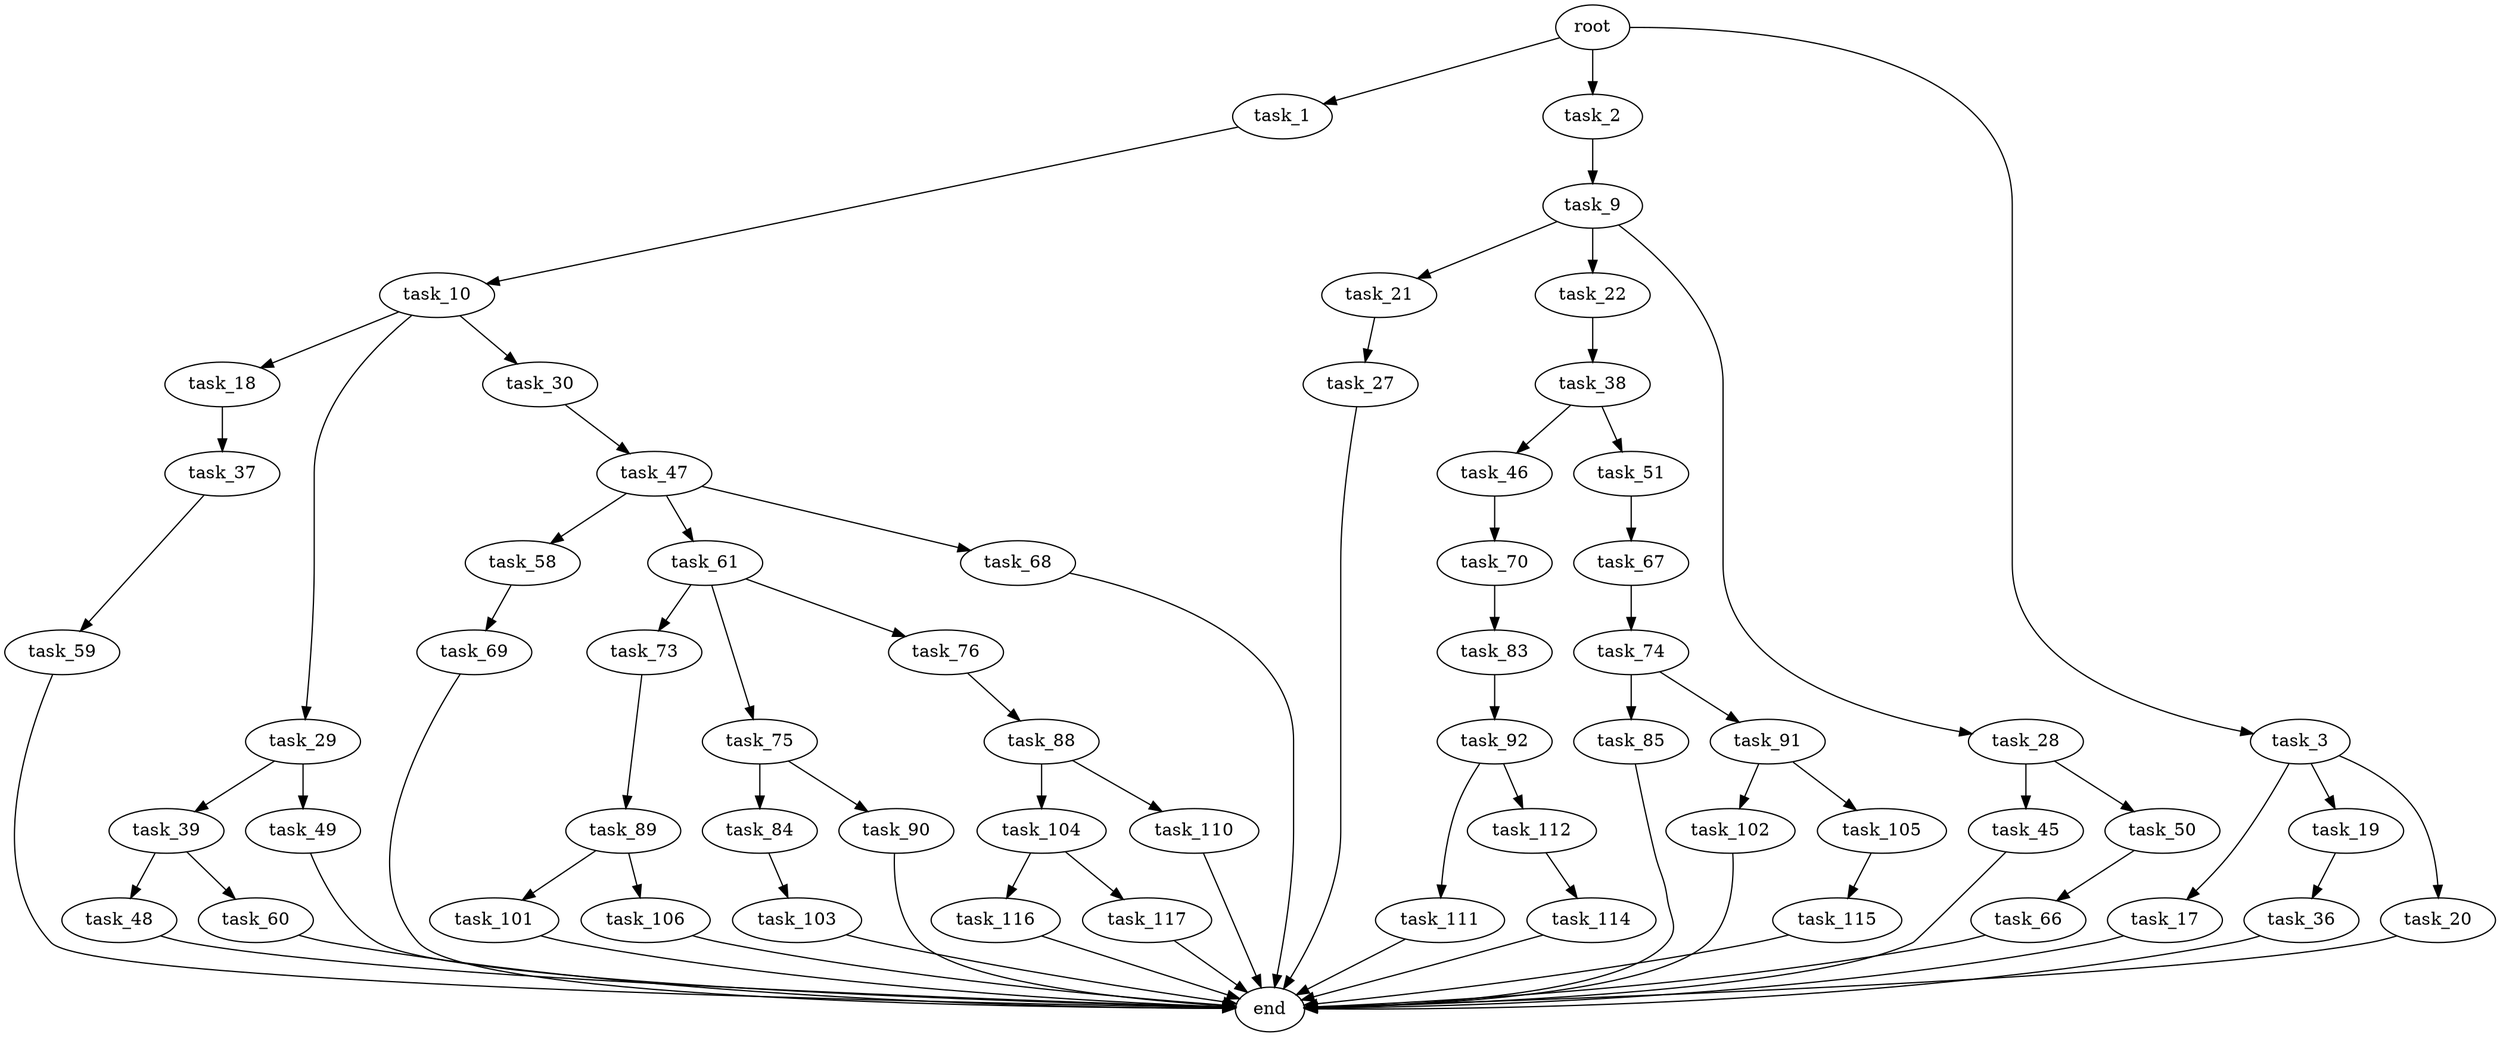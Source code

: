 digraph G {
  root [size="0.000000"];
  task_1 [size="35697698088.000000"];
  task_2 [size="28991029248.000000"];
  task_3 [size="45529952998.000000"];
  task_10 [size="782757789696.000000"];
  task_9 [size="368293445632.000000"];
  task_17 [size="43431669253.000000"];
  task_19 [size="396855250521.000000"];
  task_20 [size="17131551288.000000"];
  task_21 [size="68719476736.000000"];
  task_22 [size="554867457085.000000"];
  task_28 [size="134217728000.000000"];
  task_18 [size="32472473386.000000"];
  task_29 [size="249629480723.000000"];
  task_30 [size="1190713399661.000000"];
  end [size="0.000000"];
  task_37 [size="282197710496.000000"];
  task_36 [size="278552695603.000000"];
  task_27 [size="91591941398.000000"];
  task_38 [size="28991029248.000000"];
  task_45 [size="28991029248.000000"];
  task_50 [size="8589934592.000000"];
  task_39 [size="273329272087.000000"];
  task_49 [size="147295424076.000000"];
  task_47 [size="28991029248.000000"];
  task_59 [size="151895057938.000000"];
  task_46 [size="28991029248.000000"];
  task_51 [size="34973298204.000000"];
  task_48 [size="368293445632.000000"];
  task_60 [size="1644993306.000000"];
  task_70 [size="28991029248.000000"];
  task_58 [size="368293445632.000000"];
  task_61 [size="28991029248.000000"];
  task_68 [size="158993500093.000000"];
  task_66 [size="28991029248.000000"];
  task_67 [size="406507580847.000000"];
  task_69 [size="9845919528.000000"];
  task_73 [size="1097195249519.000000"];
  task_75 [size="782757789696.000000"];
  task_76 [size="45683823468.000000"];
  task_74 [size="41058567411.000000"];
  task_83 [size="68719476736.000000"];
  task_89 [size="1073741824000.000000"];
  task_85 [size="1942438863.000000"];
  task_91 [size="590952963872.000000"];
  task_84 [size="134217728000.000000"];
  task_90 [size="1115616404.000000"];
  task_88 [size="26103606652.000000"];
  task_92 [size="92711596963.000000"];
  task_103 [size="1073741824000.000000"];
  task_104 [size="15799055990.000000"];
  task_110 [size="29855547012.000000"];
  task_101 [size="16658237187.000000"];
  task_106 [size="8589934592.000000"];
  task_102 [size="8589934592.000000"];
  task_105 [size="891465431688.000000"];
  task_111 [size="134217728000.000000"];
  task_112 [size="19771735731.000000"];
  task_116 [size="379718364933.000000"];
  task_117 [size="68719476736.000000"];
  task_115 [size="368293445632.000000"];
  task_114 [size="368293445632.000000"];

  root -> task_1 [size="1.000000"];
  root -> task_2 [size="1.000000"];
  root -> task_3 [size="1.000000"];
  task_1 -> task_10 [size="134217728.000000"];
  task_2 -> task_9 [size="75497472.000000"];
  task_3 -> task_17 [size="209715200.000000"];
  task_3 -> task_19 [size="209715200.000000"];
  task_3 -> task_20 [size="209715200.000000"];
  task_10 -> task_18 [size="679477248.000000"];
  task_10 -> task_29 [size="679477248.000000"];
  task_10 -> task_30 [size="679477248.000000"];
  task_9 -> task_21 [size="411041792.000000"];
  task_9 -> task_22 [size="411041792.000000"];
  task_9 -> task_28 [size="411041792.000000"];
  task_17 -> end [size="1.000000"];
  task_19 -> task_36 [size="301989888.000000"];
  task_20 -> end [size="1.000000"];
  task_21 -> task_27 [size="134217728.000000"];
  task_22 -> task_38 [size="411041792.000000"];
  task_28 -> task_45 [size="209715200.000000"];
  task_28 -> task_50 [size="209715200.000000"];
  task_18 -> task_37 [size="679477248.000000"];
  task_29 -> task_39 [size="209715200.000000"];
  task_29 -> task_49 [size="209715200.000000"];
  task_30 -> task_47 [size="838860800.000000"];
  task_37 -> task_59 [size="209715200.000000"];
  task_36 -> end [size="1.000000"];
  task_27 -> end [size="1.000000"];
  task_38 -> task_46 [size="75497472.000000"];
  task_38 -> task_51 [size="75497472.000000"];
  task_45 -> end [size="1.000000"];
  task_50 -> task_66 [size="33554432.000000"];
  task_39 -> task_48 [size="838860800.000000"];
  task_39 -> task_60 [size="838860800.000000"];
  task_49 -> end [size="1.000000"];
  task_47 -> task_58 [size="75497472.000000"];
  task_47 -> task_61 [size="75497472.000000"];
  task_47 -> task_68 [size="75497472.000000"];
  task_59 -> end [size="1.000000"];
  task_46 -> task_70 [size="75497472.000000"];
  task_51 -> task_67 [size="679477248.000000"];
  task_48 -> end [size="1.000000"];
  task_60 -> end [size="1.000000"];
  task_70 -> task_83 [size="75497472.000000"];
  task_58 -> task_69 [size="411041792.000000"];
  task_61 -> task_73 [size="75497472.000000"];
  task_61 -> task_75 [size="75497472.000000"];
  task_61 -> task_76 [size="75497472.000000"];
  task_68 -> end [size="1.000000"];
  task_66 -> end [size="1.000000"];
  task_67 -> task_74 [size="301989888.000000"];
  task_69 -> end [size="1.000000"];
  task_73 -> task_89 [size="679477248.000000"];
  task_75 -> task_84 [size="679477248.000000"];
  task_75 -> task_90 [size="679477248.000000"];
  task_76 -> task_88 [size="134217728.000000"];
  task_74 -> task_85 [size="75497472.000000"];
  task_74 -> task_91 [size="75497472.000000"];
  task_83 -> task_92 [size="134217728.000000"];
  task_89 -> task_101 [size="838860800.000000"];
  task_89 -> task_106 [size="838860800.000000"];
  task_85 -> end [size="1.000000"];
  task_91 -> task_102 [size="411041792.000000"];
  task_91 -> task_105 [size="411041792.000000"];
  task_84 -> task_103 [size="209715200.000000"];
  task_90 -> end [size="1.000000"];
  task_88 -> task_104 [size="536870912.000000"];
  task_88 -> task_110 [size="536870912.000000"];
  task_92 -> task_111 [size="75497472.000000"];
  task_92 -> task_112 [size="75497472.000000"];
  task_103 -> end [size="1.000000"];
  task_104 -> task_116 [size="33554432.000000"];
  task_104 -> task_117 [size="33554432.000000"];
  task_110 -> end [size="1.000000"];
  task_101 -> end [size="1.000000"];
  task_106 -> end [size="1.000000"];
  task_102 -> end [size="1.000000"];
  task_105 -> task_115 [size="536870912.000000"];
  task_111 -> end [size="1.000000"];
  task_112 -> task_114 [size="838860800.000000"];
  task_116 -> end [size="1.000000"];
  task_117 -> end [size="1.000000"];
  task_115 -> end [size="1.000000"];
  task_114 -> end [size="1.000000"];
}
